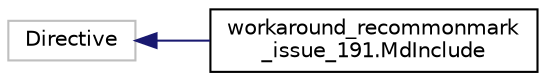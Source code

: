 digraph "Graphical Class Hierarchy"
{
  bgcolor="transparent";
  edge [fontname="Helvetica",fontsize="10",labelfontname="Helvetica",labelfontsize="10"];
  node [fontname="Helvetica",fontsize="10",shape=record];
  rankdir="LR";
  Node958 [label="Directive",height=0.2,width=0.4,color="grey75"];
  Node958 -> Node0 [dir="back",color="midnightblue",fontsize="10",style="solid",fontname="Helvetica"];
  Node0 [label="workaround_recommonmark\l_issue_191.MdInclude",height=0.2,width=0.4,color="black",URL="$classworkaround__recommonmark__issue__191_1_1MdInclude.html"];
}
